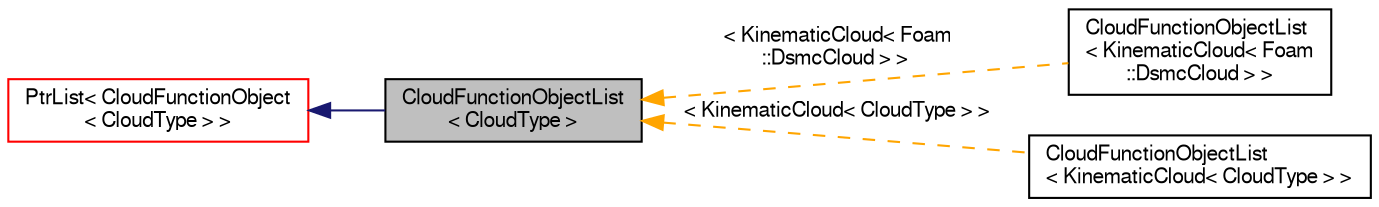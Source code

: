 digraph "CloudFunctionObjectList&lt; CloudType &gt;"
{
  bgcolor="transparent";
  edge [fontname="FreeSans",fontsize="10",labelfontname="FreeSans",labelfontsize="10"];
  node [fontname="FreeSans",fontsize="10",shape=record];
  rankdir="LR";
  Node0 [label="CloudFunctionObjectList\l\< CloudType \>",height=0.2,width=0.4,color="black", fillcolor="grey75", style="filled", fontcolor="black"];
  Node1 -> Node0 [dir="back",color="midnightblue",fontsize="10",style="solid",fontname="FreeSans"];
  Node1 [label="PtrList\< CloudFunctionObject\l\< CloudType \> \>",height=0.2,width=0.4,color="red",URL="$a25914.html"];
  Node0 -> Node3 [dir="back",color="orange",fontsize="10",style="dashed",label=" \< KinematicCloud\< Foam\l::DsmcCloud \> \>" ,fontname="FreeSans"];
  Node3 [label="CloudFunctionObjectList\l\< KinematicCloud\< Foam\l::DsmcCloud \> \>",height=0.2,width=0.4,color="black",URL="$a23974.html"];
  Node0 -> Node4 [dir="back",color="orange",fontsize="10",style="dashed",label=" \< KinematicCloud\< CloudType \> \>" ,fontname="FreeSans"];
  Node4 [label="CloudFunctionObjectList\l\< KinematicCloud\< CloudType \> \>",height=0.2,width=0.4,color="black",URL="$a23974.html"];
}

